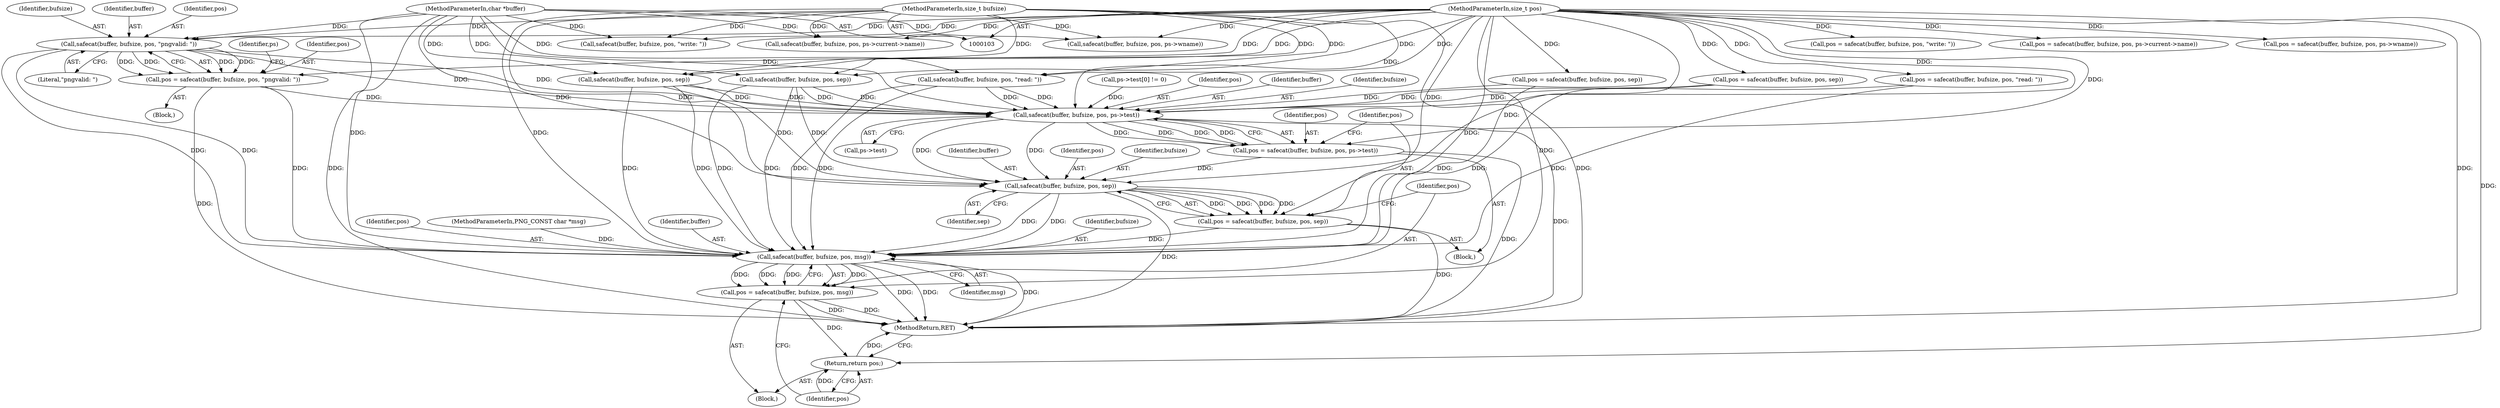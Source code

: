 digraph "0_Android_9d4853418ab2f754c2b63e091c29c5529b8b86ca_140@pointer" {
"1000193" [label="(Call,safecat(buffer, bufsize, pos, \"pngvalid: \"))"];
"1000106" [label="(MethodParameterIn,char *buffer)"];
"1000107" [label="(MethodParameterIn,size_t bufsize)"];
"1000108" [label="(MethodParameterIn,size_t pos)"];
"1000191" [label="(Call,pos = safecat(buffer, bufsize, pos, \"pngvalid: \"))"];
"1000209" [label="(Call,safecat(buffer, bufsize, pos, ps->test))"];
"1000207" [label="(Call,pos = safecat(buffer, bufsize, pos, ps->test))"];
"1000218" [label="(Call,safecat(buffer, bufsize, pos, sep))"];
"1000216" [label="(Call,pos = safecat(buffer, bufsize, pos, sep))"];
"1000225" [label="(Call,safecat(buffer, bufsize, pos, msg))"];
"1000223" [label="(Call,pos = safecat(buffer, bufsize, pos, msg))"];
"1000230" [label="(Return,return pos;)"];
"1000110" [label="(Block,)"];
"1000199" [label="(Call,ps->test[0] != 0)"];
"1000202" [label="(Identifier,ps)"];
"1000182" [label="(Call,pos = safecat(buffer, bufsize, pos, sep))"];
"1000208" [label="(Identifier,pos)"];
"1000166" [label="(Call,pos = safecat(buffer, bufsize, pos, \"write: \"))"];
"1000212" [label="(Identifier,pos)"];
"1000220" [label="(Identifier,bufsize)"];
"1000227" [label="(Identifier,bufsize)"];
"1000223" [label="(Call,pos = safecat(buffer, bufsize, pos, msg))"];
"1000232" [label="(MethodReturn,RET)"];
"1000107" [label="(MethodParameterIn,size_t bufsize)"];
"1000210" [label="(Identifier,buffer)"];
"1000106" [label="(MethodParameterIn,char *buffer)"];
"1000147" [label="(Call,pos = safecat(buffer, bufsize, pos, sep))"];
"1000207" [label="(Call,pos = safecat(buffer, bufsize, pos, ps->test))"];
"1000194" [label="(Identifier,buffer)"];
"1000184" [label="(Call,safecat(buffer, bufsize, pos, sep))"];
"1000224" [label="(Identifier,pos)"];
"1000124" [label="(Call,safecat(buffer, bufsize, pos, \"read: \"))"];
"1000225" [label="(Call,safecat(buffer, bufsize, pos, msg))"];
"1000175" [label="(Call,safecat(buffer, bufsize, pos, ps->wname))"];
"1000197" [label="(Literal,\"pngvalid: \")"];
"1000213" [label="(Call,ps->test)"];
"1000218" [label="(Call,safecat(buffer, bufsize, pos, sep))"];
"1000228" [label="(Identifier,pos)"];
"1000122" [label="(Call,pos = safecat(buffer, bufsize, pos, \"read: \"))"];
"1000216" [label="(Call,pos = safecat(buffer, bufsize, pos, sep))"];
"1000109" [label="(MethodParameterIn,PNG_CONST char *msg)"];
"1000191" [label="(Call,pos = safecat(buffer, bufsize, pos, \"pngvalid: \"))"];
"1000219" [label="(Identifier,buffer)"];
"1000222" [label="(Identifier,sep)"];
"1000231" [label="(Identifier,pos)"];
"1000190" [label="(Block,)"];
"1000196" [label="(Identifier,pos)"];
"1000211" [label="(Identifier,bufsize)"];
"1000193" [label="(Call,safecat(buffer, bufsize, pos, \"pngvalid: \"))"];
"1000149" [label="(Call,safecat(buffer, bufsize, pos, sep))"];
"1000136" [label="(Call,pos = safecat(buffer, bufsize, pos, ps->current->name))"];
"1000192" [label="(Identifier,pos)"];
"1000217" [label="(Identifier,pos)"];
"1000230" [label="(Return,return pos;)"];
"1000221" [label="(Identifier,pos)"];
"1000226" [label="(Identifier,buffer)"];
"1000108" [label="(MethodParameterIn,size_t pos)"];
"1000229" [label="(Identifier,msg)"];
"1000206" [label="(Block,)"];
"1000195" [label="(Identifier,bufsize)"];
"1000168" [label="(Call,safecat(buffer, bufsize, pos, \"write: \"))"];
"1000173" [label="(Call,pos = safecat(buffer, bufsize, pos, ps->wname))"];
"1000209" [label="(Call,safecat(buffer, bufsize, pos, ps->test))"];
"1000138" [label="(Call,safecat(buffer, bufsize, pos, ps->current->name))"];
"1000193" -> "1000191"  [label="AST: "];
"1000193" -> "1000197"  [label="CFG: "];
"1000194" -> "1000193"  [label="AST: "];
"1000195" -> "1000193"  [label="AST: "];
"1000196" -> "1000193"  [label="AST: "];
"1000197" -> "1000193"  [label="AST: "];
"1000191" -> "1000193"  [label="CFG: "];
"1000193" -> "1000191"  [label="DDG: "];
"1000193" -> "1000191"  [label="DDG: "];
"1000193" -> "1000191"  [label="DDG: "];
"1000193" -> "1000191"  [label="DDG: "];
"1000106" -> "1000193"  [label="DDG: "];
"1000107" -> "1000193"  [label="DDG: "];
"1000108" -> "1000193"  [label="DDG: "];
"1000193" -> "1000209"  [label="DDG: "];
"1000193" -> "1000209"  [label="DDG: "];
"1000193" -> "1000225"  [label="DDG: "];
"1000193" -> "1000225"  [label="DDG: "];
"1000106" -> "1000103"  [label="AST: "];
"1000106" -> "1000232"  [label="DDG: "];
"1000106" -> "1000124"  [label="DDG: "];
"1000106" -> "1000138"  [label="DDG: "];
"1000106" -> "1000149"  [label="DDG: "];
"1000106" -> "1000168"  [label="DDG: "];
"1000106" -> "1000175"  [label="DDG: "];
"1000106" -> "1000184"  [label="DDG: "];
"1000106" -> "1000209"  [label="DDG: "];
"1000106" -> "1000218"  [label="DDG: "];
"1000106" -> "1000225"  [label="DDG: "];
"1000107" -> "1000103"  [label="AST: "];
"1000107" -> "1000232"  [label="DDG: "];
"1000107" -> "1000124"  [label="DDG: "];
"1000107" -> "1000138"  [label="DDG: "];
"1000107" -> "1000149"  [label="DDG: "];
"1000107" -> "1000168"  [label="DDG: "];
"1000107" -> "1000175"  [label="DDG: "];
"1000107" -> "1000184"  [label="DDG: "];
"1000107" -> "1000209"  [label="DDG: "];
"1000107" -> "1000218"  [label="DDG: "];
"1000107" -> "1000225"  [label="DDG: "];
"1000108" -> "1000103"  [label="AST: "];
"1000108" -> "1000232"  [label="DDG: "];
"1000108" -> "1000122"  [label="DDG: "];
"1000108" -> "1000124"  [label="DDG: "];
"1000108" -> "1000136"  [label="DDG: "];
"1000108" -> "1000138"  [label="DDG: "];
"1000108" -> "1000147"  [label="DDG: "];
"1000108" -> "1000149"  [label="DDG: "];
"1000108" -> "1000166"  [label="DDG: "];
"1000108" -> "1000168"  [label="DDG: "];
"1000108" -> "1000173"  [label="DDG: "];
"1000108" -> "1000175"  [label="DDG: "];
"1000108" -> "1000182"  [label="DDG: "];
"1000108" -> "1000184"  [label="DDG: "];
"1000108" -> "1000191"  [label="DDG: "];
"1000108" -> "1000207"  [label="DDG: "];
"1000108" -> "1000209"  [label="DDG: "];
"1000108" -> "1000216"  [label="DDG: "];
"1000108" -> "1000218"  [label="DDG: "];
"1000108" -> "1000223"  [label="DDG: "];
"1000108" -> "1000225"  [label="DDG: "];
"1000108" -> "1000230"  [label="DDG: "];
"1000191" -> "1000190"  [label="AST: "];
"1000192" -> "1000191"  [label="AST: "];
"1000202" -> "1000191"  [label="CFG: "];
"1000191" -> "1000232"  [label="DDG: "];
"1000191" -> "1000209"  [label="DDG: "];
"1000191" -> "1000225"  [label="DDG: "];
"1000209" -> "1000207"  [label="AST: "];
"1000209" -> "1000213"  [label="CFG: "];
"1000210" -> "1000209"  [label="AST: "];
"1000211" -> "1000209"  [label="AST: "];
"1000212" -> "1000209"  [label="AST: "];
"1000213" -> "1000209"  [label="AST: "];
"1000207" -> "1000209"  [label="CFG: "];
"1000209" -> "1000232"  [label="DDG: "];
"1000209" -> "1000207"  [label="DDG: "];
"1000209" -> "1000207"  [label="DDG: "];
"1000209" -> "1000207"  [label="DDG: "];
"1000209" -> "1000207"  [label="DDG: "];
"1000184" -> "1000209"  [label="DDG: "];
"1000184" -> "1000209"  [label="DDG: "];
"1000149" -> "1000209"  [label="DDG: "];
"1000149" -> "1000209"  [label="DDG: "];
"1000124" -> "1000209"  [label="DDG: "];
"1000124" -> "1000209"  [label="DDG: "];
"1000122" -> "1000209"  [label="DDG: "];
"1000147" -> "1000209"  [label="DDG: "];
"1000182" -> "1000209"  [label="DDG: "];
"1000199" -> "1000209"  [label="DDG: "];
"1000209" -> "1000218"  [label="DDG: "];
"1000209" -> "1000218"  [label="DDG: "];
"1000207" -> "1000206"  [label="AST: "];
"1000208" -> "1000207"  [label="AST: "];
"1000217" -> "1000207"  [label="CFG: "];
"1000207" -> "1000232"  [label="DDG: "];
"1000207" -> "1000218"  [label="DDG: "];
"1000218" -> "1000216"  [label="AST: "];
"1000218" -> "1000222"  [label="CFG: "];
"1000219" -> "1000218"  [label="AST: "];
"1000220" -> "1000218"  [label="AST: "];
"1000221" -> "1000218"  [label="AST: "];
"1000222" -> "1000218"  [label="AST: "];
"1000216" -> "1000218"  [label="CFG: "];
"1000218" -> "1000232"  [label="DDG: "];
"1000218" -> "1000216"  [label="DDG: "];
"1000218" -> "1000216"  [label="DDG: "];
"1000218" -> "1000216"  [label="DDG: "];
"1000218" -> "1000216"  [label="DDG: "];
"1000184" -> "1000218"  [label="DDG: "];
"1000149" -> "1000218"  [label="DDG: "];
"1000218" -> "1000225"  [label="DDG: "];
"1000218" -> "1000225"  [label="DDG: "];
"1000216" -> "1000206"  [label="AST: "];
"1000217" -> "1000216"  [label="AST: "];
"1000224" -> "1000216"  [label="CFG: "];
"1000216" -> "1000232"  [label="DDG: "];
"1000216" -> "1000225"  [label="DDG: "];
"1000225" -> "1000223"  [label="AST: "];
"1000225" -> "1000229"  [label="CFG: "];
"1000226" -> "1000225"  [label="AST: "];
"1000227" -> "1000225"  [label="AST: "];
"1000228" -> "1000225"  [label="AST: "];
"1000229" -> "1000225"  [label="AST: "];
"1000223" -> "1000225"  [label="CFG: "];
"1000225" -> "1000232"  [label="DDG: "];
"1000225" -> "1000232"  [label="DDG: "];
"1000225" -> "1000232"  [label="DDG: "];
"1000225" -> "1000223"  [label="DDG: "];
"1000225" -> "1000223"  [label="DDG: "];
"1000225" -> "1000223"  [label="DDG: "];
"1000225" -> "1000223"  [label="DDG: "];
"1000184" -> "1000225"  [label="DDG: "];
"1000184" -> "1000225"  [label="DDG: "];
"1000149" -> "1000225"  [label="DDG: "];
"1000149" -> "1000225"  [label="DDG: "];
"1000124" -> "1000225"  [label="DDG: "];
"1000124" -> "1000225"  [label="DDG: "];
"1000122" -> "1000225"  [label="DDG: "];
"1000147" -> "1000225"  [label="DDG: "];
"1000182" -> "1000225"  [label="DDG: "];
"1000109" -> "1000225"  [label="DDG: "];
"1000223" -> "1000110"  [label="AST: "];
"1000224" -> "1000223"  [label="AST: "];
"1000231" -> "1000223"  [label="CFG: "];
"1000223" -> "1000232"  [label="DDG: "];
"1000223" -> "1000232"  [label="DDG: "];
"1000223" -> "1000230"  [label="DDG: "];
"1000230" -> "1000110"  [label="AST: "];
"1000230" -> "1000231"  [label="CFG: "];
"1000231" -> "1000230"  [label="AST: "];
"1000232" -> "1000230"  [label="CFG: "];
"1000230" -> "1000232"  [label="DDG: "];
"1000231" -> "1000230"  [label="DDG: "];
}
